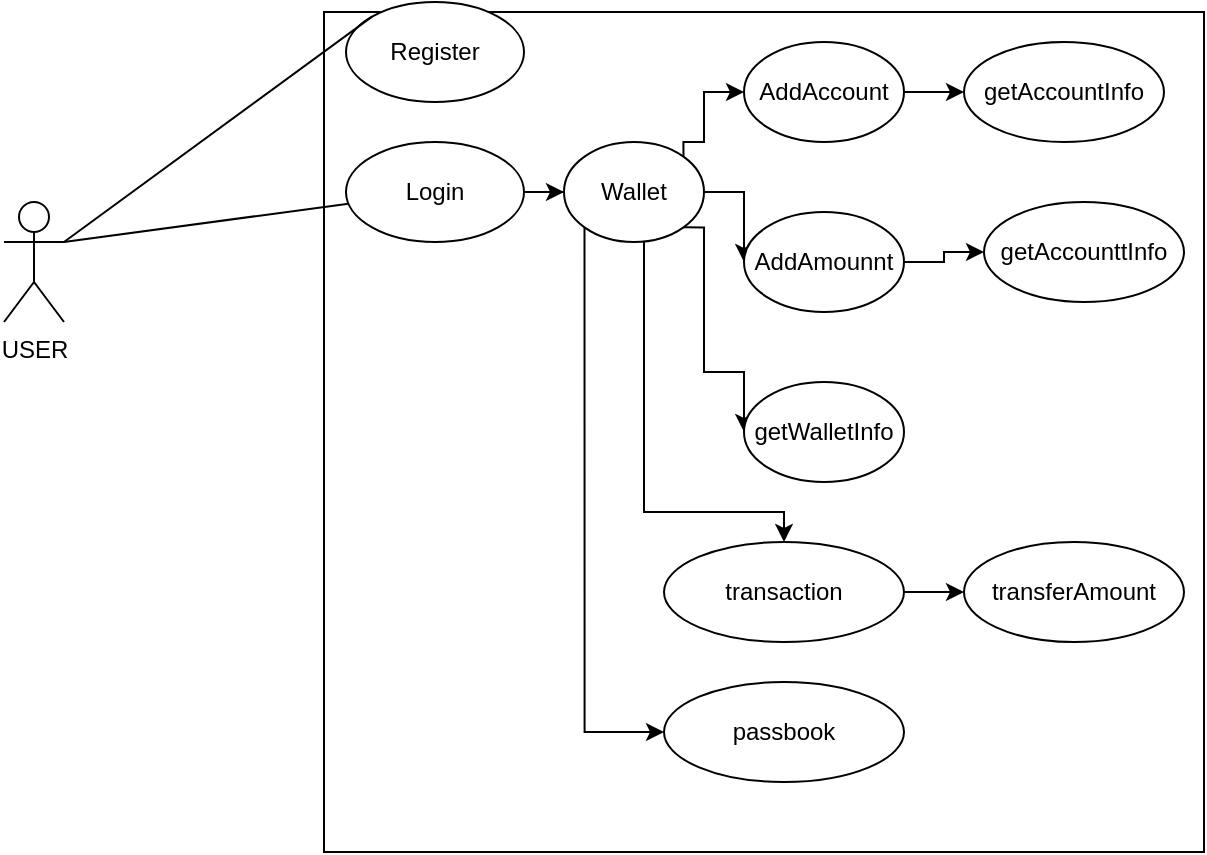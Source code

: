 <mxfile version="13.6.2" type="device"><diagram id="MKPG2y4_0QdaNDVHe_0L" name="Page-1"><mxGraphModel dx="852" dy="504" grid="1" gridSize="10" guides="1" tooltips="1" connect="1" arrows="1" fold="1" page="1" pageScale="1" pageWidth="850" pageHeight="1100" math="0" shadow="0"><root><mxCell id="0"/><mxCell id="1" parent="0"/><mxCell id="MzHt4dwwQNwZY5zDukTf-2" value="" style="rounded=0;whiteSpace=wrap;html=1;" vertex="1" parent="1"><mxGeometry x="240" y="75" width="440" height="420" as="geometry"/></mxCell><mxCell id="MzHt4dwwQNwZY5zDukTf-3" value="USER" style="shape=umlActor;verticalLabelPosition=bottom;verticalAlign=top;html=1;outlineConnect=0;" vertex="1" parent="1"><mxGeometry x="80" y="170" width="30" height="60" as="geometry"/></mxCell><mxCell id="MzHt4dwwQNwZY5zDukTf-8" value="Register" style="ellipse;whiteSpace=wrap;html=1;" vertex="1" parent="1"><mxGeometry x="251" y="70" width="89" height="50" as="geometry"/></mxCell><mxCell id="MzHt4dwwQNwZY5zDukTf-22" style="edgeStyle=orthogonalEdgeStyle;rounded=0;orthogonalLoop=1;jettySize=auto;html=1;exitX=1;exitY=0.5;exitDx=0;exitDy=0;strokeColor=#000000;" edge="1" parent="1" source="MzHt4dwwQNwZY5zDukTf-9" target="MzHt4dwwQNwZY5zDukTf-10"><mxGeometry relative="1" as="geometry"/></mxCell><mxCell id="MzHt4dwwQNwZY5zDukTf-9" value="Login" style="ellipse;whiteSpace=wrap;html=1;" vertex="1" parent="1"><mxGeometry x="251" y="140" width="89" height="50" as="geometry"/></mxCell><mxCell id="MzHt4dwwQNwZY5zDukTf-23" style="edgeStyle=orthogonalEdgeStyle;rounded=0;orthogonalLoop=1;jettySize=auto;html=1;exitX=1;exitY=0;exitDx=0;exitDy=0;entryX=0;entryY=0.5;entryDx=0;entryDy=0;strokeColor=#000000;" edge="1" parent="1" source="MzHt4dwwQNwZY5zDukTf-10" target="MzHt4dwwQNwZY5zDukTf-11"><mxGeometry relative="1" as="geometry"><Array as="points"><mxPoint x="420" y="140"/><mxPoint x="430" y="140"/><mxPoint x="430" y="115"/></Array></mxGeometry></mxCell><mxCell id="MzHt4dwwQNwZY5zDukTf-24" style="edgeStyle=orthogonalEdgeStyle;rounded=0;orthogonalLoop=1;jettySize=auto;html=1;exitX=1;exitY=0.5;exitDx=0;exitDy=0;strokeColor=#000000;" edge="1" parent="1" source="MzHt4dwwQNwZY5zDukTf-10" target="MzHt4dwwQNwZY5zDukTf-12"><mxGeometry relative="1" as="geometry"/></mxCell><mxCell id="MzHt4dwwQNwZY5zDukTf-25" style="edgeStyle=orthogonalEdgeStyle;rounded=0;orthogonalLoop=1;jettySize=auto;html=1;exitX=1;exitY=1;exitDx=0;exitDy=0;entryX=0;entryY=0.5;entryDx=0;entryDy=0;strokeColor=#000000;" edge="1" parent="1" source="MzHt4dwwQNwZY5zDukTf-10" target="MzHt4dwwQNwZY5zDukTf-13"><mxGeometry relative="1" as="geometry"><Array as="points"><mxPoint x="430" y="183"/><mxPoint x="430" y="255"/></Array></mxGeometry></mxCell><mxCell id="MzHt4dwwQNwZY5zDukTf-35" style="edgeStyle=orthogonalEdgeStyle;rounded=0;orthogonalLoop=1;jettySize=auto;html=1;exitX=0;exitY=1;exitDx=0;exitDy=0;entryX=0;entryY=0.5;entryDx=0;entryDy=0;strokeColor=#000000;" edge="1" parent="1" source="MzHt4dwwQNwZY5zDukTf-10" target="MzHt4dwwQNwZY5zDukTf-34"><mxGeometry relative="1" as="geometry"/></mxCell><mxCell id="MzHt4dwwQNwZY5zDukTf-10" value="Wallet" style="ellipse;whiteSpace=wrap;html=1;" vertex="1" parent="1"><mxGeometry x="360" y="140" width="70" height="50" as="geometry"/></mxCell><mxCell id="MzHt4dwwQNwZY5zDukTf-26" style="edgeStyle=orthogonalEdgeStyle;rounded=0;orthogonalLoop=1;jettySize=auto;html=1;exitX=1;exitY=0.5;exitDx=0;exitDy=0;strokeColor=#000000;" edge="1" parent="1" source="MzHt4dwwQNwZY5zDukTf-11" target="MzHt4dwwQNwZY5zDukTf-14"><mxGeometry relative="1" as="geometry"/></mxCell><mxCell id="MzHt4dwwQNwZY5zDukTf-11" value="AddAccount" style="ellipse;whiteSpace=wrap;html=1;" vertex="1" parent="1"><mxGeometry x="450" y="90" width="80" height="50" as="geometry"/></mxCell><mxCell id="MzHt4dwwQNwZY5zDukTf-27" style="edgeStyle=orthogonalEdgeStyle;rounded=0;orthogonalLoop=1;jettySize=auto;html=1;exitX=1;exitY=0.5;exitDx=0;exitDy=0;entryX=0;entryY=0.5;entryDx=0;entryDy=0;strokeColor=#000000;" edge="1" parent="1" source="MzHt4dwwQNwZY5zDukTf-12" target="MzHt4dwwQNwZY5zDukTf-16"><mxGeometry relative="1" as="geometry"/></mxCell><mxCell id="MzHt4dwwQNwZY5zDukTf-12" value="AddAmounnt" style="ellipse;whiteSpace=wrap;html=1;" vertex="1" parent="1"><mxGeometry x="450" y="175" width="80" height="50" as="geometry"/></mxCell><mxCell id="MzHt4dwwQNwZY5zDukTf-13" value="getWalletInfo" style="ellipse;whiteSpace=wrap;html=1;" vertex="1" parent="1"><mxGeometry x="450" y="260" width="80" height="50" as="geometry"/></mxCell><mxCell id="MzHt4dwwQNwZY5zDukTf-14" value="getAccountInfo&lt;br&gt;" style="ellipse;whiteSpace=wrap;html=1;" vertex="1" parent="1"><mxGeometry x="560" y="90" width="100" height="50" as="geometry"/></mxCell><mxCell id="MzHt4dwwQNwZY5zDukTf-16" value="getAccounttInfo" style="ellipse;whiteSpace=wrap;html=1;" vertex="1" parent="1"><mxGeometry x="570" y="170" width="100" height="50" as="geometry"/></mxCell><mxCell id="MzHt4dwwQNwZY5zDukTf-18" value="" style="endArrow=none;html=1;entryX=0;entryY=0;entryDx=0;entryDy=0;" edge="1" parent="1" target="MzHt4dwwQNwZY5zDukTf-8"><mxGeometry width="50" height="50" relative="1" as="geometry"><mxPoint x="110" y="190" as="sourcePoint"/><mxPoint x="160" y="140" as="targetPoint"/></mxGeometry></mxCell><mxCell id="MzHt4dwwQNwZY5zDukTf-20" value="" style="endArrow=none;html=1;strokeColor=#000000;" edge="1" parent="1" target="MzHt4dwwQNwZY5zDukTf-9"><mxGeometry width="50" height="50" relative="1" as="geometry"><mxPoint x="110" y="190" as="sourcePoint"/><mxPoint x="180" y="210" as="targetPoint"/></mxGeometry></mxCell><mxCell id="MzHt4dwwQNwZY5zDukTf-29" style="edgeStyle=orthogonalEdgeStyle;rounded=0;orthogonalLoop=1;jettySize=auto;html=1;strokeColor=#000000;" edge="1" parent="1" source="MzHt4dwwQNwZY5zDukTf-10" target="MzHt4dwwQNwZY5zDukTf-28"><mxGeometry relative="1" as="geometry"><Array as="points"><mxPoint x="400" y="325"/></Array></mxGeometry></mxCell><mxCell id="MzHt4dwwQNwZY5zDukTf-36" style="edgeStyle=orthogonalEdgeStyle;rounded=0;orthogonalLoop=1;jettySize=auto;html=1;strokeColor=#000000;" edge="1" parent="1" source="MzHt4dwwQNwZY5zDukTf-28" target="MzHt4dwwQNwZY5zDukTf-33"><mxGeometry relative="1" as="geometry"/></mxCell><mxCell id="MzHt4dwwQNwZY5zDukTf-28" value="transaction" style="ellipse;whiteSpace=wrap;html=1;" vertex="1" parent="1"><mxGeometry x="410" y="340" width="120" height="50" as="geometry"/></mxCell><mxCell id="MzHt4dwwQNwZY5zDukTf-33" value="transferAmount" style="ellipse;whiteSpace=wrap;html=1;" vertex="1" parent="1"><mxGeometry x="560" y="340" width="110" height="50" as="geometry"/></mxCell><mxCell id="MzHt4dwwQNwZY5zDukTf-34" value="passbook" style="ellipse;whiteSpace=wrap;html=1;" vertex="1" parent="1"><mxGeometry x="410" y="410" width="120" height="50" as="geometry"/></mxCell></root></mxGraphModel></diagram></mxfile>